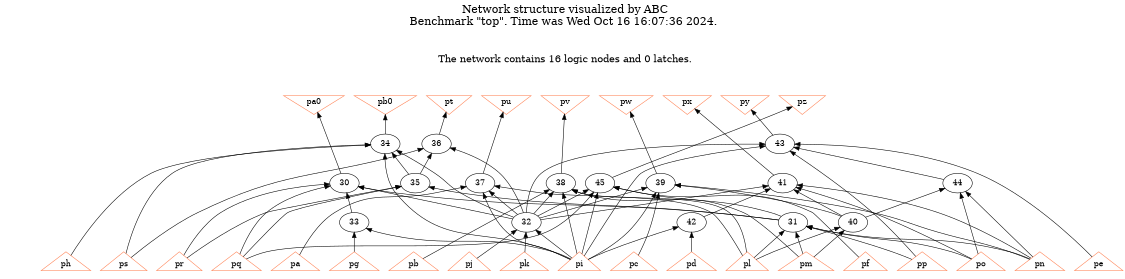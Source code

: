 # Network structure generated by ABC

digraph network {
size = "7.5,10";
center = true;
edge [dir = back];

{
  node [shape = plaintext];
  edge [style = invis];
  LevelTitle1 [label=""];
  LevelTitle2 [label=""];
  Level4 [label = ""];
  Level3 [label = ""];
  Level2 [label = ""];
  Level1 [label = ""];
  Level0 [label = ""];
  LevelTitle1 ->  LevelTitle2 ->  Level4 ->  Level3 ->  Level2 ->  Level1 ->  Level0;
}

{
  rank = same;
  LevelTitle1;
  title1 [shape=plaintext,
          fontsize=20,
          fontname = "Times-Roman",
          label="Network structure visualized by ABC\nBenchmark \"top\". Time was Wed Oct 16 16:07:36 2024. "
         ];
}

{
  rank = same;
  LevelTitle2;
  title2 [shape=plaintext,
          fontsize=18,
          fontname = "Times-Roman",
          label="The network contains 16 logic nodes and 0 latches.\n"
         ];
}

{
  rank = same;
  Level4;
  Node20 [label = "pa0", shape = invtriangle, color = coral, fillcolor = coral];
  Node21 [label = "pb0", shape = invtriangle, color = coral, fillcolor = coral];
  Node22 [label = "pt", shape = invtriangle, color = coral, fillcolor = coral];
  Node23 [label = "pu", shape = invtriangle, color = coral, fillcolor = coral];
  Node24 [label = "pv", shape = invtriangle, color = coral, fillcolor = coral];
  Node25 [label = "pw", shape = invtriangle, color = coral, fillcolor = coral];
  Node26 [label = "px", shape = invtriangle, color = coral, fillcolor = coral];
  Node27 [label = "py", shape = invtriangle, color = coral, fillcolor = coral];
  Node28 [label = "pz", shape = invtriangle, color = coral, fillcolor = coral];
}

{
  rank = same;
  Level3;
  Node34 [label = "34\n", shape = ellipse];
  Node36 [label = "36\n", shape = ellipse];
  Node43 [label = "43\n", shape = ellipse];
}

{
  rank = same;
  Level2;
  Node30 [label = "30\n", shape = ellipse];
  Node35 [label = "35\n", shape = ellipse];
  Node37 [label = "37\n", shape = ellipse];
  Node38 [label = "38\n", shape = ellipse];
  Node39 [label = "39\n", shape = ellipse];
  Node41 [label = "41\n", shape = ellipse];
  Node44 [label = "44\n", shape = ellipse];
  Node45 [label = "45\n", shape = ellipse];
}

{
  rank = same;
  Level1;
  Node31 [label = "31\n", shape = ellipse];
  Node32 [label = "32\n", shape = ellipse];
  Node33 [label = "33\n", shape = ellipse];
  Node40 [label = "40\n", shape = ellipse];
  Node42 [label = "42\n", shape = ellipse];
}

{
  rank = same;
  Level0;
  Node1 [label = "pp", shape = triangle, color = coral, fillcolor = coral];
  Node2 [label = "pq", shape = triangle, color = coral, fillcolor = coral];
  Node3 [label = "pr", shape = triangle, color = coral, fillcolor = coral];
  Node4 [label = "ps", shape = triangle, color = coral, fillcolor = coral];
  Node5 [label = "pa", shape = triangle, color = coral, fillcolor = coral];
  Node6 [label = "pb", shape = triangle, color = coral, fillcolor = coral];
  Node7 [label = "pc", shape = triangle, color = coral, fillcolor = coral];
  Node8 [label = "pd", shape = triangle, color = coral, fillcolor = coral];
  Node9 [label = "pe", shape = triangle, color = coral, fillcolor = coral];
  Node10 [label = "pf", shape = triangle, color = coral, fillcolor = coral];
  Node11 [label = "pg", shape = triangle, color = coral, fillcolor = coral];
  Node12 [label = "ph", shape = triangle, color = coral, fillcolor = coral];
  Node13 [label = "pi", shape = triangle, color = coral, fillcolor = coral];
  Node14 [label = "pj", shape = triangle, color = coral, fillcolor = coral];
  Node15 [label = "pk", shape = triangle, color = coral, fillcolor = coral];
  Node16 [label = "pl", shape = triangle, color = coral, fillcolor = coral];
  Node17 [label = "pm", shape = triangle, color = coral, fillcolor = coral];
  Node18 [label = "pn", shape = triangle, color = coral, fillcolor = coral];
  Node19 [label = "po", shape = triangle, color = coral, fillcolor = coral];
}

title1 -> title2 [style = invis];
title2 -> Node20 [style = invis];
title2 -> Node21 [style = invis];
title2 -> Node22 [style = invis];
title2 -> Node23 [style = invis];
title2 -> Node24 [style = invis];
title2 -> Node25 [style = invis];
title2 -> Node26 [style = invis];
title2 -> Node27 [style = invis];
title2 -> Node28 [style = invis];
Node20 -> Node21 [style = invis];
Node21 -> Node22 [style = invis];
Node22 -> Node23 [style = invis];
Node23 -> Node24 [style = invis];
Node24 -> Node25 [style = invis];
Node25 -> Node26 [style = invis];
Node26 -> Node27 [style = invis];
Node27 -> Node28 [style = invis];
Node20 -> Node30 [style = solid];
Node21 -> Node34 [style = solid];
Node22 -> Node36 [style = solid];
Node23 -> Node37 [style = solid];
Node24 -> Node38 [style = solid];
Node25 -> Node39 [style = solid];
Node26 -> Node41 [style = solid];
Node27 -> Node43 [style = solid];
Node28 -> Node45 [style = solid];
Node30 -> Node31 [style = solid];
Node30 -> Node32 [style = solid];
Node30 -> Node33 [style = solid];
Node30 -> Node2 [style = solid];
Node30 -> Node3 [style = solid];
Node31 -> Node1 [style = solid];
Node31 -> Node16 [style = solid];
Node31 -> Node17 [style = solid];
Node31 -> Node18 [style = solid];
Node31 -> Node19 [style = solid];
Node32 -> Node13 [style = solid];
Node32 -> Node14 [style = solid];
Node32 -> Node15 [style = solid];
Node33 -> Node11 [style = solid];
Node33 -> Node13 [style = solid];
Node34 -> Node35 [style = solid];
Node34 -> Node32 [style = solid];
Node34 -> Node4 [style = solid];
Node34 -> Node12 [style = solid];
Node34 -> Node13 [style = solid];
Node35 -> Node31 [style = solid];
Node35 -> Node2 [style = solid];
Node35 -> Node3 [style = solid];
Node36 -> Node35 [style = solid];
Node36 -> Node32 [style = solid];
Node36 -> Node4 [style = solid];
Node37 -> Node32 [style = solid];
Node37 -> Node5 [style = solid];
Node37 -> Node13 [style = solid];
Node37 -> Node16 [style = solid];
Node38 -> Node32 [style = solid];
Node38 -> Node6 [style = solid];
Node38 -> Node13 [style = solid];
Node38 -> Node16 [style = solid];
Node38 -> Node17 [style = solid];
Node39 -> Node40 [style = solid];
Node39 -> Node32 [style = solid];
Node39 -> Node7 [style = solid];
Node39 -> Node13 [style = solid];
Node39 -> Node18 [style = solid];
Node40 -> Node16 [style = solid];
Node40 -> Node17 [style = solid];
Node41 -> Node40 [style = solid];
Node41 -> Node32 [style = solid];
Node41 -> Node42 [style = solid];
Node41 -> Node18 [style = solid];
Node41 -> Node19 [style = solid];
Node42 -> Node8 [style = solid];
Node42 -> Node13 [style = solid];
Node43 -> Node44 [style = solid];
Node43 -> Node32 [style = solid];
Node43 -> Node1 [style = solid];
Node43 -> Node9 [style = solid];
Node43 -> Node13 [style = solid];
Node44 -> Node40 [style = solid];
Node44 -> Node18 [style = solid];
Node44 -> Node19 [style = solid];
Node45 -> Node31 [style = solid];
Node45 -> Node32 [style = solid];
Node45 -> Node2 [style = solid];
Node45 -> Node10 [style = solid];
Node45 -> Node13 [style = solid];
}

